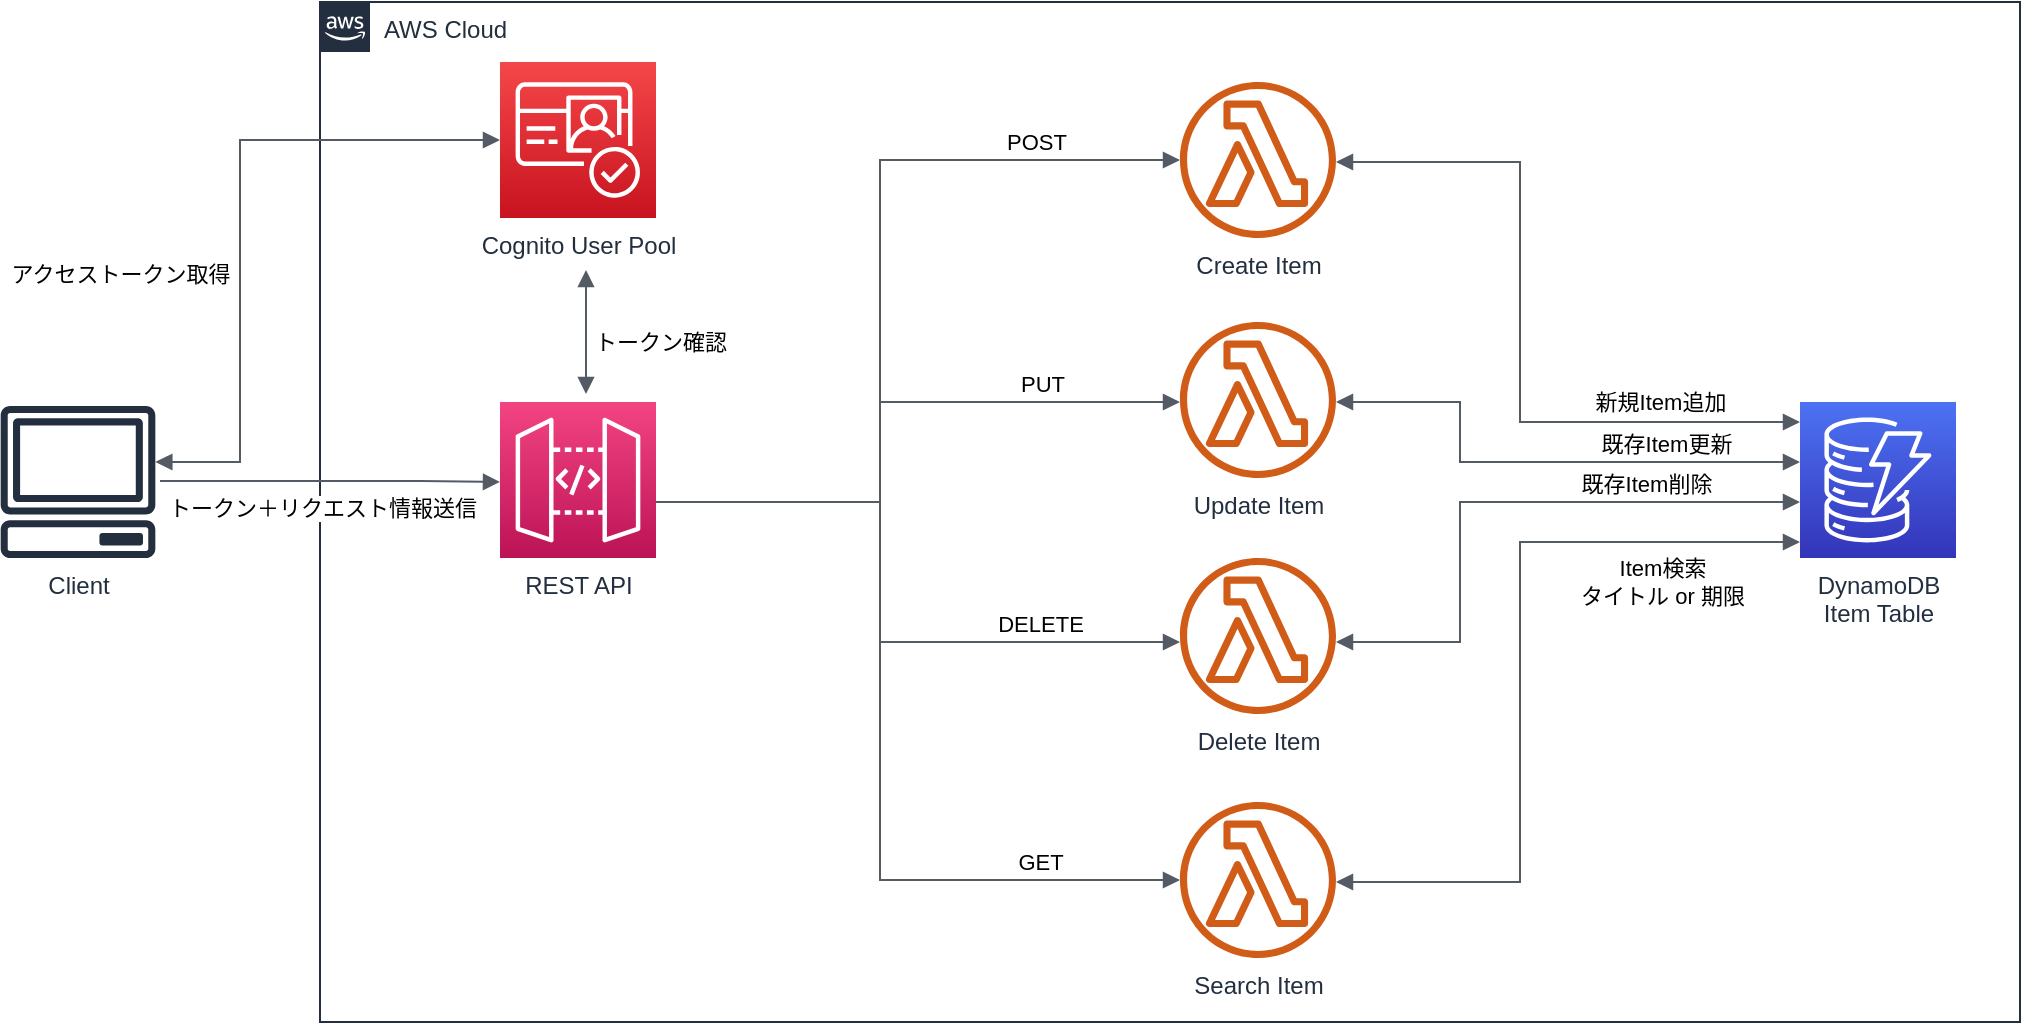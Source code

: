 <mxfile version="14.6.13" type="device"><diagram id="n3Yur4NwWKaA9LIRVUNV" name="Page-1"><mxGraphModel dx="1529" dy="1016" grid="1" gridSize="10" guides="1" tooltips="1" connect="1" arrows="1" fold="1" page="1" pageScale="1" pageWidth="1600" pageHeight="1200" math="0" shadow="0"><root><mxCell id="0"/><mxCell id="1" parent="0"/><mxCell id="3" value="AWS Cloud" style="points=[[0,0],[0.25,0],[0.5,0],[0.75,0],[1,0],[1,0.25],[1,0.5],[1,0.75],[1,1],[0.75,1],[0.5,1],[0.25,1],[0,1],[0,0.75],[0,0.5],[0,0.25]];outlineConnect=0;gradientColor=none;html=1;whiteSpace=wrap;fontSize=12;fontStyle=0;shape=mxgraph.aws4.group;grIcon=mxgraph.aws4.group_aws_cloud_alt;strokeColor=#232F3E;fillColor=none;verticalAlign=top;align=left;spacingLeft=30;fontColor=#232F3E;dashed=0;" parent="1" vertex="1"><mxGeometry x="190" y="40" width="850" height="510" as="geometry"/></mxCell><object label="REST API" id="4"><mxCell style="points=[[0,0,0],[0.25,0,0],[0.5,0,0],[0.75,0,0],[1,0,0],[0,1,0],[0.25,1,0],[0.5,1,0],[0.75,1,0],[1,1,0],[0,0.25,0],[0,0.5,0],[0,0.75,0],[1,0.25,0],[1,0.5,0],[1,0.75,0]];outlineConnect=0;fontColor=#232F3E;gradientColor=#F34482;gradientDirection=north;fillColor=#BC1356;strokeColor=#ffffff;dashed=0;verticalLabelPosition=bottom;verticalAlign=top;align=center;html=1;fontSize=12;fontStyle=0;aspect=fixed;shape=mxgraph.aws4.resourceIcon;resIcon=mxgraph.aws4.api_gateway;" parent="1" vertex="1"><mxGeometry x="280" y="240" width="78" height="78" as="geometry"/></mxCell></object><mxCell id="5" value="Create Item" style="outlineConnect=0;fontColor=#232F3E;gradientColor=none;fillColor=#D05C17;strokeColor=none;dashed=0;verticalLabelPosition=bottom;verticalAlign=top;align=center;html=1;fontSize=12;fontStyle=0;aspect=fixed;pointerEvents=1;shape=mxgraph.aws4.lambda_function;" parent="1" vertex="1"><mxGeometry x="620" y="80" width="78" height="78" as="geometry"/></mxCell><mxCell id="6" value="Update Item" style="outlineConnect=0;fontColor=#232F3E;gradientColor=none;fillColor=#D05C17;strokeColor=none;dashed=0;verticalLabelPosition=bottom;verticalAlign=top;align=center;html=1;fontSize=12;fontStyle=0;aspect=fixed;pointerEvents=1;shape=mxgraph.aws4.lambda_function;" parent="1" vertex="1"><mxGeometry x="620" y="200" width="78" height="78" as="geometry"/></mxCell><mxCell id="7" value="Delete Item" style="outlineConnect=0;fontColor=#232F3E;gradientColor=none;fillColor=#D05C17;strokeColor=none;dashed=0;verticalLabelPosition=bottom;verticalAlign=top;align=center;html=1;fontSize=12;fontStyle=0;aspect=fixed;pointerEvents=1;shape=mxgraph.aws4.lambda_function;" parent="1" vertex="1"><mxGeometry x="620" y="318" width="78" height="78" as="geometry"/></mxCell><mxCell id="8" value="Search Item" style="outlineConnect=0;fontColor=#232F3E;gradientColor=none;fillColor=#D05C17;strokeColor=none;dashed=0;verticalLabelPosition=bottom;verticalAlign=top;align=center;html=1;fontSize=12;fontStyle=0;aspect=fixed;pointerEvents=1;shape=mxgraph.aws4.lambda_function;" parent="1" vertex="1"><mxGeometry x="620" y="440" width="78" height="78" as="geometry"/></mxCell><mxCell id="9" value="DynamoDB&lt;br&gt;Item Table" style="points=[[0,0,0],[0.25,0,0],[0.5,0,0],[0.75,0,0],[1,0,0],[0,1,0],[0.25,1,0],[0.5,1,0],[0.75,1,0],[1,1,0],[0,0.25,0],[0,0.5,0],[0,0.75,0],[1,0.25,0],[1,0.5,0],[1,0.75,0]];outlineConnect=0;fontColor=#232F3E;gradientColor=#4D72F3;gradientDirection=north;fillColor=#3334B9;strokeColor=#ffffff;dashed=0;verticalLabelPosition=bottom;verticalAlign=top;align=center;html=1;fontSize=12;fontStyle=0;aspect=fixed;shape=mxgraph.aws4.resourceIcon;resIcon=mxgraph.aws4.dynamodb;" parent="1" vertex="1"><mxGeometry x="930" y="240" width="78" height="78" as="geometry"/></mxCell><mxCell id="10" value="Cognito User Pool" style="points=[[0,0,0],[0.25,0,0],[0.5,0,0],[0.75,0,0],[1,0,0],[0,1,0],[0.25,1,0],[0.5,1,0],[0.75,1,0],[1,1,0],[0,0.25,0],[0,0.5,0],[0,0.75,0],[1,0.25,0],[1,0.5,0],[1,0.75,0]];outlineConnect=0;fontColor=#232F3E;gradientColor=#F54749;gradientDirection=north;fillColor=#C7131F;strokeColor=#ffffff;dashed=0;verticalLabelPosition=bottom;verticalAlign=top;align=center;html=1;fontSize=12;fontStyle=0;aspect=fixed;shape=mxgraph.aws4.resourceIcon;resIcon=mxgraph.aws4.cognito;" parent="1" vertex="1"><mxGeometry x="280" y="70" width="78" height="78" as="geometry"/></mxCell><mxCell id="rhHHgaFlOz-Djn_25DiW-11" value="" style="edgeStyle=orthogonalEdgeStyle;html=1;endArrow=block;elbow=vertical;startArrow=none;endFill=1;strokeColor=#545B64;rounded=0;" edge="1" parent="1" source="4" target="5"><mxGeometry width="100" relative="1" as="geometry"><mxPoint x="430" y="270" as="sourcePoint"/><mxPoint x="530" y="270" as="targetPoint"/><Array as="points"><mxPoint x="470" y="290"/><mxPoint x="470" y="119"/></Array></mxGeometry></mxCell><mxCell id="rhHHgaFlOz-Djn_25DiW-13" value="POST" style="edgeLabel;html=1;align=center;verticalAlign=middle;resizable=0;points=[];" vertex="1" connectable="0" parent="rhHHgaFlOz-Djn_25DiW-11"><mxGeometry x="0.554" y="-1" relative="1" as="geometry"><mxPoint x="24" y="-10" as="offset"/></mxGeometry></mxCell><mxCell id="rhHHgaFlOz-Djn_25DiW-21" value="" style="edgeStyle=orthogonalEdgeStyle;html=1;endArrow=block;elbow=vertical;startArrow=block;startFill=1;endFill=1;strokeColor=#545B64;rounded=0;" edge="1" parent="1" source="5"><mxGeometry width="100" relative="1" as="geometry"><mxPoint x="720" y="520" as="sourcePoint"/><mxPoint x="930" y="250" as="targetPoint"/><Array as="points"><mxPoint x="790" y="120"/><mxPoint x="790" y="250"/></Array></mxGeometry></mxCell><mxCell id="rhHHgaFlOz-Djn_25DiW-22" value="新規Item追加" style="edgeLabel;html=1;align=center;verticalAlign=middle;resizable=0;points=[];" vertex="1" connectable="0" parent="rhHHgaFlOz-Djn_25DiW-21"><mxGeometry x="0.529" y="2" relative="1" as="geometry"><mxPoint x="15" y="-8" as="offset"/></mxGeometry></mxCell><mxCell id="rhHHgaFlOz-Djn_25DiW-23" value="" style="edgeStyle=orthogonalEdgeStyle;html=1;endArrow=block;elbow=vertical;startArrow=block;startFill=1;endFill=1;strokeColor=#545B64;rounded=0;" edge="1" parent="1"><mxGeometry width="100" relative="1" as="geometry"><mxPoint x="698" y="240" as="sourcePoint"/><mxPoint x="930" y="270" as="targetPoint"/><Array as="points"><mxPoint x="760" y="240"/><mxPoint x="760" y="270"/><mxPoint x="930" y="270"/></Array></mxGeometry></mxCell><mxCell id="rhHHgaFlOz-Djn_25DiW-24" value="既存Item更新" style="edgeLabel;html=1;align=center;verticalAlign=middle;resizable=0;points=[];" vertex="1" connectable="0" parent="rhHHgaFlOz-Djn_25DiW-23"><mxGeometry x="0.529" y="2" relative="1" as="geometry"><mxPoint x="-6" y="-7" as="offset"/></mxGeometry></mxCell><mxCell id="rhHHgaFlOz-Djn_25DiW-25" value="" style="edgeStyle=orthogonalEdgeStyle;html=1;endArrow=block;elbow=vertical;startArrow=none;endFill=1;strokeColor=#545B64;rounded=0;" edge="1" parent="1"><mxGeometry width="100" relative="1" as="geometry"><mxPoint x="470" y="290" as="sourcePoint"/><mxPoint x="620" y="240" as="targetPoint"/><Array as="points"><mxPoint x="470" y="240"/></Array></mxGeometry></mxCell><mxCell id="rhHHgaFlOz-Djn_25DiW-26" value="PUT" style="edgeLabel;html=1;align=center;verticalAlign=middle;resizable=0;points=[];" vertex="1" connectable="0" parent="rhHHgaFlOz-Djn_25DiW-25"><mxGeometry x="0.554" y="-1" relative="1" as="geometry"><mxPoint x="-25" y="-10" as="offset"/></mxGeometry></mxCell><mxCell id="rhHHgaFlOz-Djn_25DiW-27" value="" style="edgeStyle=orthogonalEdgeStyle;html=1;endArrow=block;elbow=vertical;startArrow=none;endFill=1;strokeColor=#545B64;rounded=0;" edge="1" parent="1" target="7"><mxGeometry width="100" relative="1" as="geometry"><mxPoint x="470" y="290" as="sourcePoint"/><mxPoint x="620" y="254" as="targetPoint"/><Array as="points"><mxPoint x="470" y="360"/></Array></mxGeometry></mxCell><mxCell id="rhHHgaFlOz-Djn_25DiW-28" value="DELETE" style="edgeLabel;html=1;align=center;verticalAlign=middle;resizable=0;points=[];" vertex="1" connectable="0" parent="rhHHgaFlOz-Djn_25DiW-27"><mxGeometry x="0.554" y="-1" relative="1" as="geometry"><mxPoint x="-21" y="-10" as="offset"/></mxGeometry></mxCell><mxCell id="rhHHgaFlOz-Djn_25DiW-29" value="" style="edgeStyle=orthogonalEdgeStyle;html=1;endArrow=block;elbow=vertical;startArrow=none;endFill=1;strokeColor=#545B64;rounded=0;" edge="1" parent="1" target="8"><mxGeometry width="100" relative="1" as="geometry"><mxPoint x="470" y="360" as="sourcePoint"/><mxPoint x="630" y="370" as="targetPoint"/><Array as="points"><mxPoint x="470" y="479"/></Array></mxGeometry></mxCell><mxCell id="rhHHgaFlOz-Djn_25DiW-30" value="GET" style="edgeLabel;html=1;align=center;verticalAlign=middle;resizable=0;points=[];" vertex="1" connectable="0" parent="rhHHgaFlOz-Djn_25DiW-29"><mxGeometry x="0.554" y="-1" relative="1" as="geometry"><mxPoint x="-10" y="-10" as="offset"/></mxGeometry></mxCell><mxCell id="rhHHgaFlOz-Djn_25DiW-31" value="" style="edgeStyle=orthogonalEdgeStyle;html=1;endArrow=block;elbow=vertical;startArrow=block;startFill=1;endFill=1;strokeColor=#545B64;rounded=0;" edge="1" parent="1"><mxGeometry width="100" relative="1" as="geometry"><mxPoint x="698" y="360" as="sourcePoint"/><mxPoint x="930" y="290" as="targetPoint"/><Array as="points"><mxPoint x="760" y="360"/><mxPoint x="760" y="290"/></Array></mxGeometry></mxCell><mxCell id="rhHHgaFlOz-Djn_25DiW-32" value="既存Item削除" style="edgeLabel;html=1;align=center;verticalAlign=middle;resizable=0;points=[];" vertex="1" connectable="0" parent="rhHHgaFlOz-Djn_25DiW-31"><mxGeometry x="0.529" y="2" relative="1" as="geometry"><mxPoint x="-6" y="-7" as="offset"/></mxGeometry></mxCell><mxCell id="rhHHgaFlOz-Djn_25DiW-33" value="" style="edgeStyle=orthogonalEdgeStyle;html=1;endArrow=block;elbow=vertical;startArrow=block;startFill=1;endFill=1;strokeColor=#545B64;rounded=0;" edge="1" parent="1" target="9"><mxGeometry width="100" relative="1" as="geometry"><mxPoint x="698" y="480" as="sourcePoint"/><mxPoint x="930" y="310" as="targetPoint"/><Array as="points"><mxPoint x="790" y="480"/><mxPoint x="790" y="310"/></Array></mxGeometry></mxCell><mxCell id="rhHHgaFlOz-Djn_25DiW-34" value="Item検索&lt;br&gt;タイトル or 期限" style="edgeLabel;html=1;align=center;verticalAlign=middle;resizable=0;points=[];" vertex="1" connectable="0" parent="rhHHgaFlOz-Djn_25DiW-33"><mxGeometry x="0.529" y="2" relative="1" as="geometry"><mxPoint x="25" y="22" as="offset"/></mxGeometry></mxCell><mxCell id="rhHHgaFlOz-Djn_25DiW-35" value="Client" style="outlineConnect=0;fontColor=#232F3E;gradientColor=none;fillColor=#232F3E;strokeColor=none;dashed=0;verticalLabelPosition=bottom;verticalAlign=top;align=center;html=1;fontSize=12;fontStyle=0;aspect=fixed;pointerEvents=1;shape=mxgraph.aws4.client;" vertex="1" parent="1"><mxGeometry x="30" y="242" width="78" height="76" as="geometry"/></mxCell><mxCell id="rhHHgaFlOz-Djn_25DiW-37" value="" style="edgeStyle=orthogonalEdgeStyle;html=1;endArrow=block;elbow=vertical;startArrow=block;startFill=1;endFill=1;strokeColor=#545B64;rounded=0;entryX=0;entryY=0.5;entryDx=0;entryDy=0;entryPerimeter=0;" edge="1" parent="1" source="rhHHgaFlOz-Djn_25DiW-35" target="10"><mxGeometry width="100" relative="1" as="geometry"><mxPoint x="140" y="279.5" as="sourcePoint"/><mxPoint x="240" y="279.5" as="targetPoint"/><Array as="points"><mxPoint x="150" y="270"/><mxPoint x="150" y="109"/></Array></mxGeometry></mxCell><mxCell id="rhHHgaFlOz-Djn_25DiW-38" value="アクセストークン取得" style="edgeLabel;html=1;align=center;verticalAlign=middle;resizable=0;points=[];" vertex="1" connectable="0" parent="rhHHgaFlOz-Djn_25DiW-37"><mxGeometry x="0.073" y="1" relative="1" as="geometry"><mxPoint x="-59" y="42" as="offset"/></mxGeometry></mxCell><mxCell id="rhHHgaFlOz-Djn_25DiW-39" value="" style="edgeStyle=orthogonalEdgeStyle;html=1;endArrow=block;elbow=vertical;startArrow=none;endFill=1;strokeColor=#545B64;rounded=0;" edge="1" parent="1"><mxGeometry width="100" relative="1" as="geometry"><mxPoint x="110" y="279.5" as="sourcePoint"/><mxPoint x="280" y="280" as="targetPoint"/><Array as="points"><mxPoint x="240" y="280"/><mxPoint x="240" y="280"/></Array></mxGeometry></mxCell><mxCell id="rhHHgaFlOz-Djn_25DiW-40" value="トークン＋リクエスト情報送信" style="edgeLabel;html=1;align=center;verticalAlign=middle;resizable=0;points=[];" vertex="1" connectable="0" parent="1"><mxGeometry x="198" y="295.998" as="geometry"><mxPoint x="-7" y="-3" as="offset"/></mxGeometry></mxCell><mxCell id="rhHHgaFlOz-Djn_25DiW-43" value="トークン確認" style="edgeStyle=orthogonalEdgeStyle;html=1;endArrow=block;elbow=vertical;startArrow=block;startFill=1;endFill=1;strokeColor=#545B64;rounded=0;" edge="1" parent="1"><mxGeometry x="0.161" y="37" width="100" relative="1" as="geometry"><mxPoint x="323" y="174" as="sourcePoint"/><mxPoint x="323" y="236" as="targetPoint"/><mxPoint as="offset"/></mxGeometry></mxCell></root></mxGraphModel></diagram></mxfile>